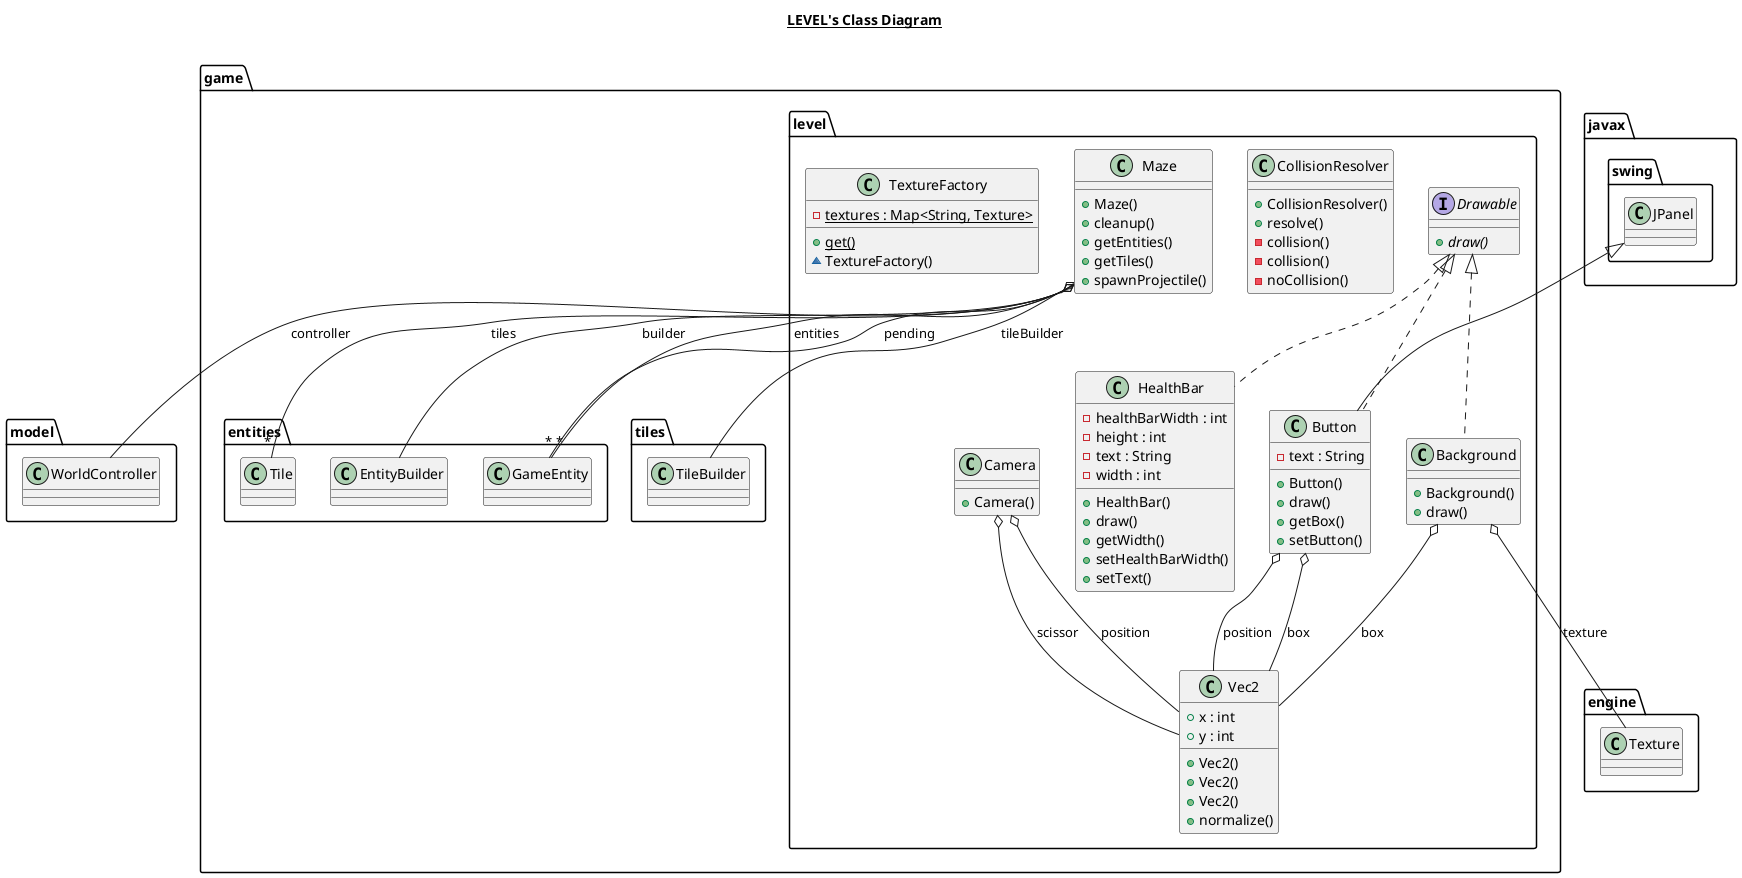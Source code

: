 @startuml

title __LEVEL's Class Diagram__\n

  namespace game.level {
    class game.level.Background {
        + Background()
        + draw()
    }
  }
  

  namespace game.level {
    class game.level.Button {
        - text : String
        + Button()
        + draw()
        + getBox()
        + setButton()
    }
  }
  

  namespace game.level {
    class game.level.Camera {
        + Camera()
    }
  }
  

  namespace game.level {
    class game.level.CollisionResolver {
        + CollisionResolver()
        + resolve()
        - collision()
        - collision()
        - noCollision()
    }
  }
  

  namespace game.level {
    interface game.level.Drawable {
        {abstract} + draw()
    }
  }
  

  namespace game.level {
    class game.level.HealthBar {
        - healthBarWidth : int
        - height : int
        - text : String
        - width : int
        + HealthBar()
        + draw()
        + getWidth()
        + setHealthBarWidth()
        + setText()
    }
  }
  

  namespace game.level {
    class game.level.Maze {
        + Maze()
        + cleanup()
        + getEntities()
        + getTiles()
        + spawnProjectile()
    }
  }
  

  namespace game.level {
    class game.level.TextureFactory {
        {static} - textures : Map<String, Texture>
        {static} + get()
        ~ TextureFactory()
    }
  }
  

  namespace game.level {
    class game.level.Vec2 {
        + x : int
        + y : int
        + Vec2()
        + Vec2()
        + Vec2()
        + normalize()
    }
  }
  

  game.level.Background .up.|> game.level.Drawable
  game.level.Background o-- game.level.Vec2 : box
  game.level.Background o-- engine.Texture : texture
  game.level.Button .up.|> game.level.Drawable
  game.level.Button -up-|> javax.swing.JPanel
  game.level.Button o-- game.level.Vec2 : box
  game.level.Button o-- game.level.Vec2 : position
  game.level.Camera o-- game.level.Vec2 : position
  game.level.Camera o-- game.level.Vec2 : scissor
  game.level.HealthBar .up.|> game.level.Drawable
  game.level.Maze --"*" game.entities.GameEntity : entities
  game.level.Maze --"*" game.entities.GameEntity : pending
  game.level.Maze --"*" game.entities.Tile : tiles
  game.level.Maze o-- game.entities.EntityBuilder : builder
  game.level.Maze o-- model.WorldController : controller
  game.level.Maze o-- game.tiles.TileBuilder : tileBuilder


@enduml
